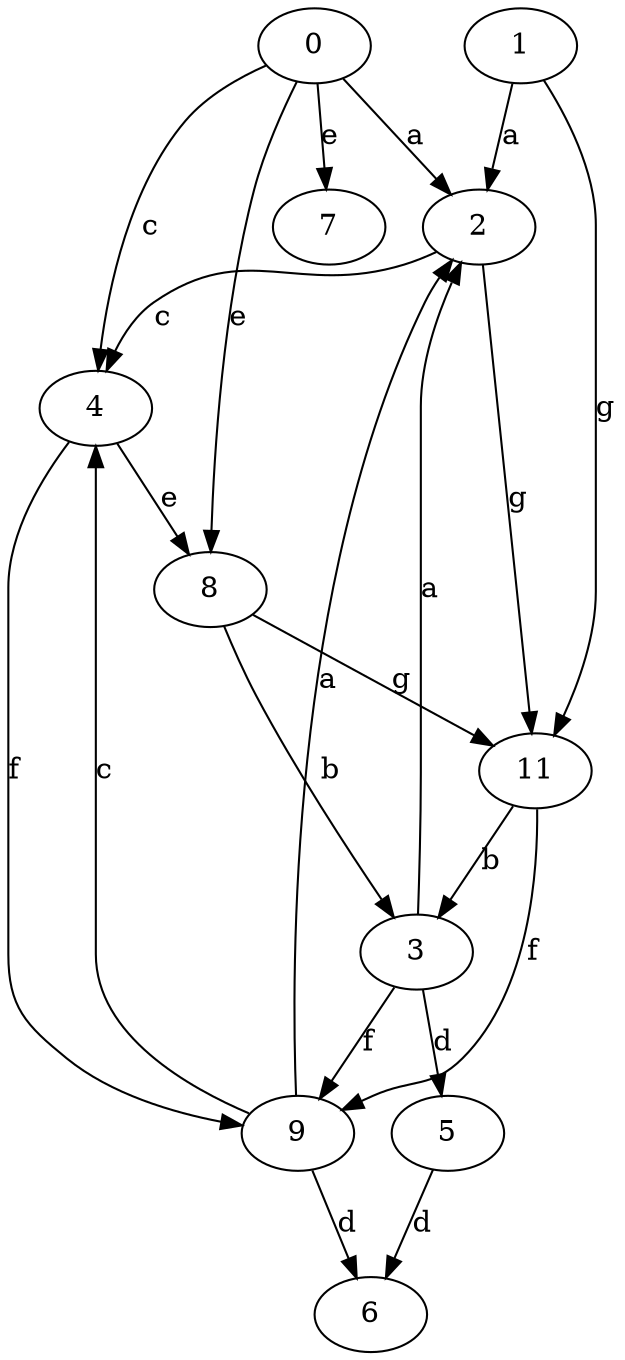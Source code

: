 strict digraph  {
1;
2;
3;
4;
5;
6;
7;
8;
9;
0;
11;
1 -> 2  [label=a];
1 -> 11  [label=g];
2 -> 4  [label=c];
2 -> 11  [label=g];
3 -> 2  [label=a];
3 -> 5  [label=d];
3 -> 9  [label=f];
4 -> 8  [label=e];
4 -> 9  [label=f];
5 -> 6  [label=d];
8 -> 3  [label=b];
8 -> 11  [label=g];
9 -> 2  [label=a];
9 -> 4  [label=c];
9 -> 6  [label=d];
0 -> 2  [label=a];
0 -> 4  [label=c];
0 -> 7  [label=e];
0 -> 8  [label=e];
11 -> 3  [label=b];
11 -> 9  [label=f];
}
